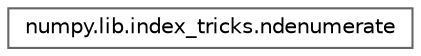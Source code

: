 digraph "Graphical Class Hierarchy"
{
 // LATEX_PDF_SIZE
  bgcolor="transparent";
  edge [fontname=Helvetica,fontsize=10,labelfontname=Helvetica,labelfontsize=10];
  node [fontname=Helvetica,fontsize=10,shape=box,height=0.2,width=0.4];
  rankdir="LR";
  Node0 [id="Node000000",label="numpy.lib.index_tricks.ndenumerate",height=0.2,width=0.4,color="grey40", fillcolor="white", style="filled",URL="$df/d7d/classnumpy_1_1lib_1_1index__tricks_1_1ndenumerate.html",tooltip=" "];
}
